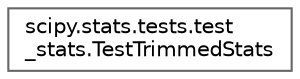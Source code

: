 digraph "Graphical Class Hierarchy"
{
 // LATEX_PDF_SIZE
  bgcolor="transparent";
  edge [fontname=Helvetica,fontsize=10,labelfontname=Helvetica,labelfontsize=10];
  node [fontname=Helvetica,fontsize=10,shape=box,height=0.2,width=0.4];
  rankdir="LR";
  Node0 [id="Node000000",label="scipy.stats.tests.test\l_stats.TestTrimmedStats",height=0.2,width=0.4,color="grey40", fillcolor="white", style="filled",URL="$dc/de6/classscipy_1_1stats_1_1tests_1_1test__stats_1_1TestTrimmedStats.html",tooltip=" "];
}
